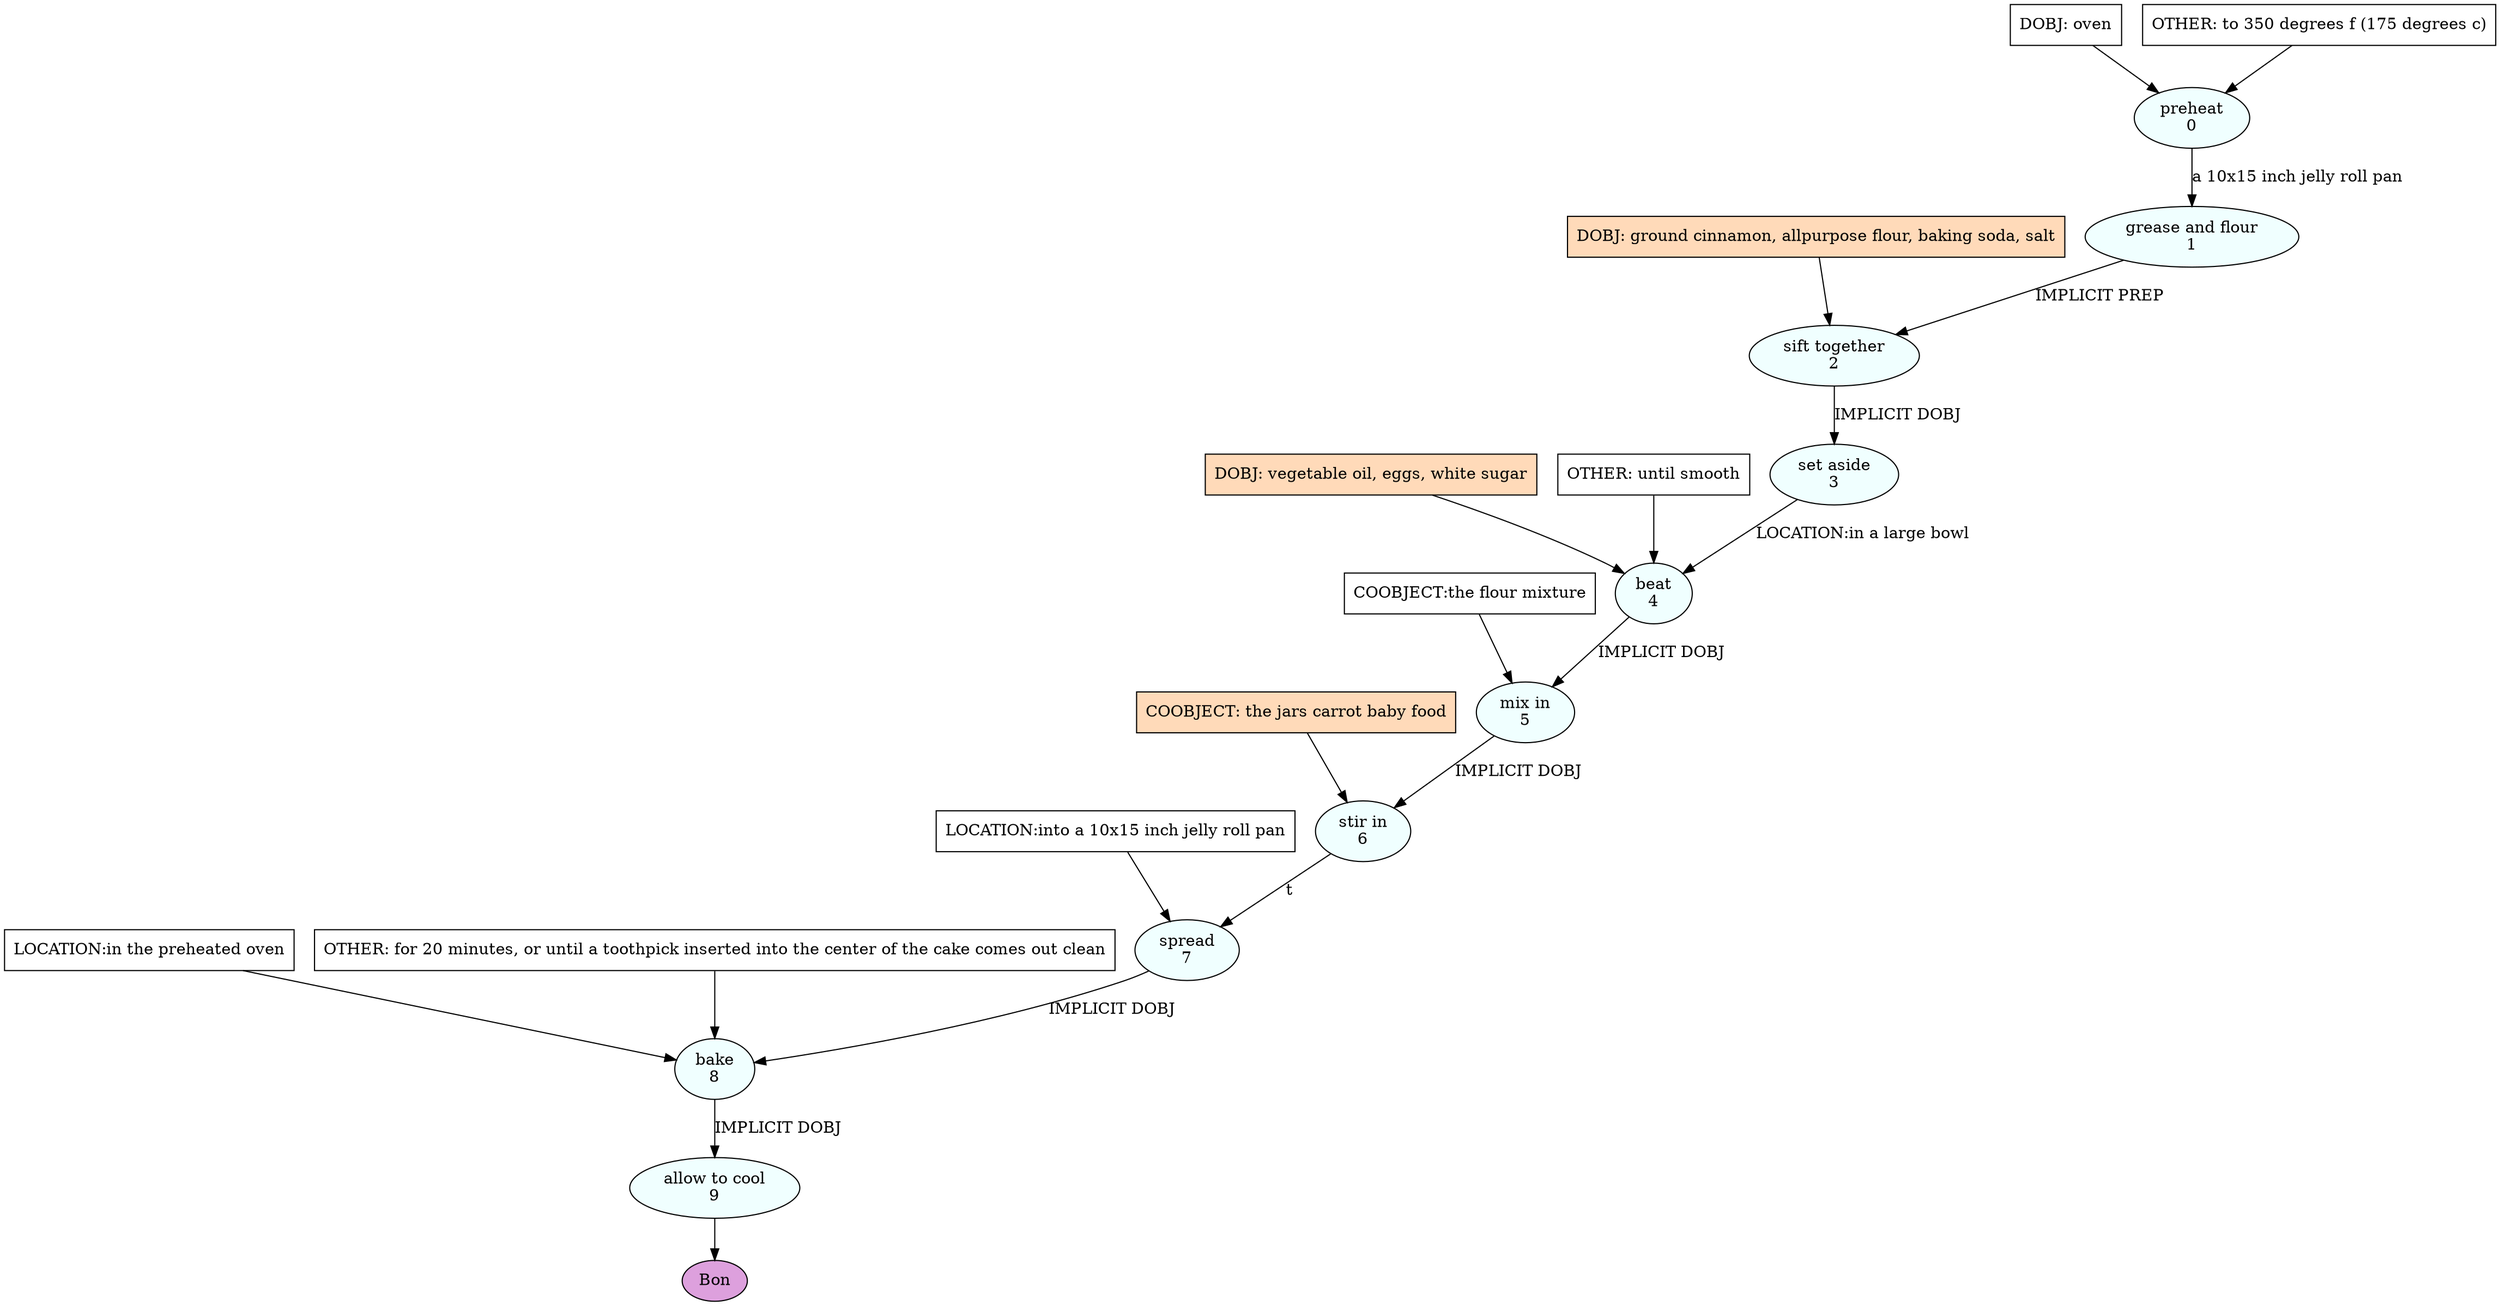 digraph recipe {
E0[label="preheat
0", shape=oval, style=filled, fillcolor=azure]
E1[label="grease and flour
1", shape=oval, style=filled, fillcolor=azure]
E2[label="sift together
2", shape=oval, style=filled, fillcolor=azure]
E3[label="set aside
3", shape=oval, style=filled, fillcolor=azure]
E4[label="beat
4", shape=oval, style=filled, fillcolor=azure]
E5[label="mix in
5", shape=oval, style=filled, fillcolor=azure]
E6[label="stir in
6", shape=oval, style=filled, fillcolor=azure]
E7[label="spread
7", shape=oval, style=filled, fillcolor=azure]
E8[label="bake
8", shape=oval, style=filled, fillcolor=azure]
E9[label="allow to cool
9", shape=oval, style=filled, fillcolor=azure]
D0[label="DOBJ: oven", shape=box, style=filled, fillcolor=white]
D0 -> E0
O0_0[label="OTHER: to 350 degrees f (175 degrees c)", shape=box, style=filled, fillcolor=white]
O0_0 -> E0
E0 -> E1 [label="a 10x15 inch jelly roll pan"]
D2_ing[label="DOBJ: ground cinnamon, allpurpose flour, baking soda, salt", shape=box, style=filled, fillcolor=peachpuff]
D2_ing -> E2
E1 -> E2 [label="IMPLICIT PREP"]
E2 -> E3 [label="IMPLICIT DOBJ"]
D4_ing[label="DOBJ: vegetable oil, eggs, white sugar", shape=box, style=filled, fillcolor=peachpuff]
D4_ing -> E4
E3 -> E4 [label="LOCATION:in a large bowl"]
O4_0_0[label="OTHER: until smooth", shape=box, style=filled, fillcolor=white]
O4_0_0 -> E4
E4 -> E5 [label="IMPLICIT DOBJ"]
P5_0_0[label="COOBJECT:the flour mixture", shape=box, style=filled, fillcolor=white]
P5_0_0 -> E5
E5 -> E6 [label="IMPLICIT DOBJ"]
P6_0_ing[label="COOBJECT: the jars carrot baby food", shape=box, style=filled, fillcolor=peachpuff]
P6_0_ing -> E6
E6 -> E7 [label="t"]
P7_0_0[label="LOCATION:into a 10x15 inch jelly roll pan", shape=box, style=filled, fillcolor=white]
P7_0_0 -> E7
E7 -> E8 [label="IMPLICIT DOBJ"]
P8_0_0[label="LOCATION:in the preheated oven", shape=box, style=filled, fillcolor=white]
P8_0_0 -> E8
O8_0_0[label="OTHER: for 20 minutes, or until a toothpick inserted into the center of the cake comes out clean", shape=box, style=filled, fillcolor=white]
O8_0_0 -> E8
E8 -> E9 [label="IMPLICIT DOBJ"]
EOR[label="Bon", shape=oval, style=filled, fillcolor=plum]
E9 -> EOR
}
